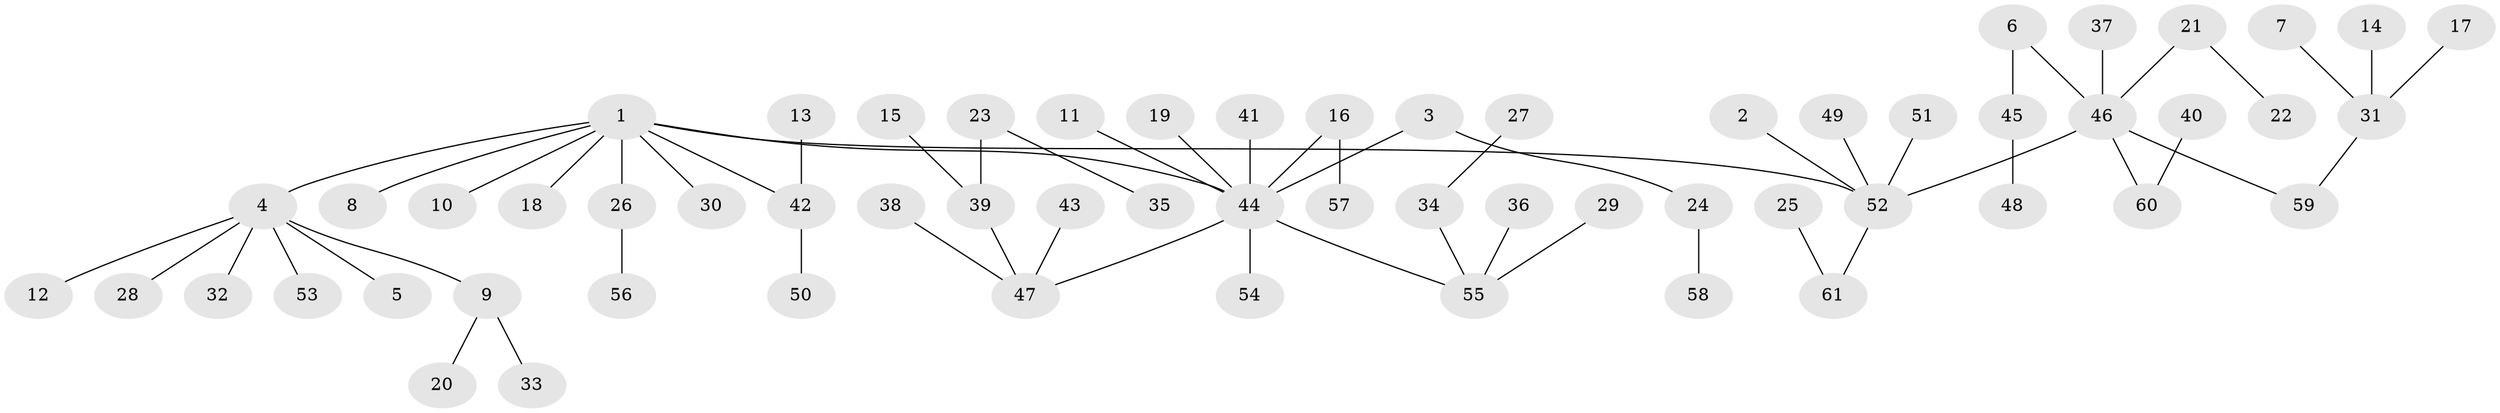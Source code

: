 // original degree distribution, {3: 0.12096774193548387, 5: 0.024193548387096774, 2: 0.25, 7: 0.008064516129032258, 8: 0.008064516129032258, 4: 0.056451612903225805, 6: 0.024193548387096774, 1: 0.5080645161290323}
// Generated by graph-tools (version 1.1) at 2025/26/03/09/25 03:26:25]
// undirected, 61 vertices, 60 edges
graph export_dot {
graph [start="1"]
  node [color=gray90,style=filled];
  1;
  2;
  3;
  4;
  5;
  6;
  7;
  8;
  9;
  10;
  11;
  12;
  13;
  14;
  15;
  16;
  17;
  18;
  19;
  20;
  21;
  22;
  23;
  24;
  25;
  26;
  27;
  28;
  29;
  30;
  31;
  32;
  33;
  34;
  35;
  36;
  37;
  38;
  39;
  40;
  41;
  42;
  43;
  44;
  45;
  46;
  47;
  48;
  49;
  50;
  51;
  52;
  53;
  54;
  55;
  56;
  57;
  58;
  59;
  60;
  61;
  1 -- 4 [weight=1.0];
  1 -- 8 [weight=1.0];
  1 -- 10 [weight=1.0];
  1 -- 18 [weight=1.0];
  1 -- 26 [weight=1.0];
  1 -- 30 [weight=1.0];
  1 -- 42 [weight=1.0];
  1 -- 44 [weight=1.0];
  1 -- 52 [weight=1.0];
  2 -- 52 [weight=1.0];
  3 -- 24 [weight=1.0];
  3 -- 44 [weight=1.0];
  4 -- 5 [weight=1.0];
  4 -- 9 [weight=1.0];
  4 -- 12 [weight=1.0];
  4 -- 28 [weight=1.0];
  4 -- 32 [weight=1.0];
  4 -- 53 [weight=1.0];
  6 -- 45 [weight=1.0];
  6 -- 46 [weight=1.0];
  7 -- 31 [weight=1.0];
  9 -- 20 [weight=1.0];
  9 -- 33 [weight=1.0];
  11 -- 44 [weight=1.0];
  13 -- 42 [weight=1.0];
  14 -- 31 [weight=1.0];
  15 -- 39 [weight=1.0];
  16 -- 44 [weight=1.0];
  16 -- 57 [weight=1.0];
  17 -- 31 [weight=1.0];
  19 -- 44 [weight=1.0];
  21 -- 22 [weight=1.0];
  21 -- 46 [weight=1.0];
  23 -- 35 [weight=1.0];
  23 -- 39 [weight=1.0];
  24 -- 58 [weight=1.0];
  25 -- 61 [weight=1.0];
  26 -- 56 [weight=1.0];
  27 -- 34 [weight=1.0];
  29 -- 55 [weight=1.0];
  31 -- 59 [weight=1.0];
  34 -- 55 [weight=1.0];
  36 -- 55 [weight=1.0];
  37 -- 46 [weight=1.0];
  38 -- 47 [weight=1.0];
  39 -- 47 [weight=1.0];
  40 -- 60 [weight=1.0];
  41 -- 44 [weight=1.0];
  42 -- 50 [weight=1.0];
  43 -- 47 [weight=1.0];
  44 -- 47 [weight=1.0];
  44 -- 54 [weight=1.0];
  44 -- 55 [weight=1.0];
  45 -- 48 [weight=1.0];
  46 -- 52 [weight=1.0];
  46 -- 59 [weight=1.0];
  46 -- 60 [weight=1.0];
  49 -- 52 [weight=1.0];
  51 -- 52 [weight=1.0];
  52 -- 61 [weight=1.0];
}
